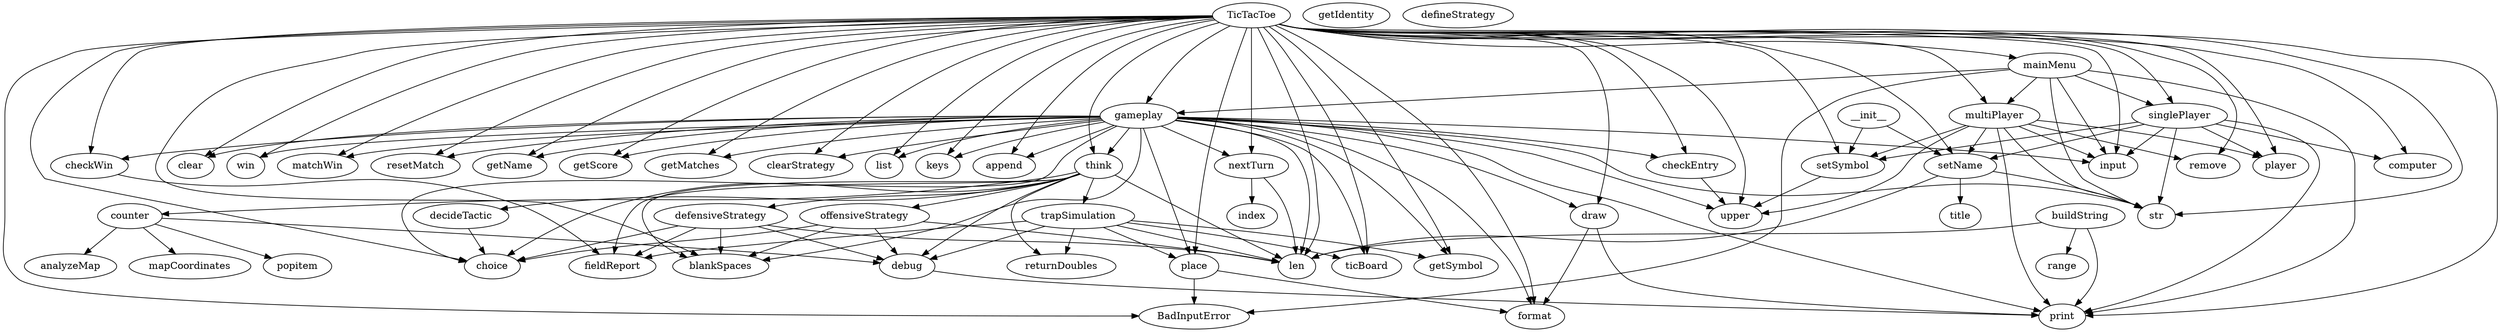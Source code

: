 strict digraph  {
__init__;
draw;
print;
format;
place;
BadInputError;
clear;
fieldReport;
returnDoubles;
checkWin;
checkEntry;
upper;
buildString;
len;
range;
blankSpaces;
setName;
str;
title;
setSymbol;
win;
matchWin;
resetMatch;
getSymbol;
getName;
getIdentity;
getScore;
getMatches;
mapCoordinates;
analyzeMap;
defineStrategy;
decideTactic;
choice;
clearStrategy;
counter;
popitem;
debug;
trapSimulation;
ticBoard;
offensiveStrategy;
defensiveStrategy;
think;
nextTurn;
index;
mainMenu;
input;
singlePlayer;
gameplay;
multiPlayer;
player;
computer;
remove;
list;
keys;
append;
TicTacToe;
__init__ -> setName;
__init__ -> setSymbol;
draw -> print;
draw -> format;
place -> BadInputError;
place -> format;
checkWin -> fieldReport;
checkEntry -> upper;
buildString -> len;
buildString -> print;
buildString -> range;
setName -> len;
setName -> str;
setName -> title;
setSymbol -> upper;
decideTactic -> choice;
counter -> popitem;
counter -> analyzeMap;
counter -> mapCoordinates;
counter -> debug;
debug -> print;
trapSimulation -> ticBoard;
trapSimulation -> place;
trapSimulation -> getSymbol;
trapSimulation -> returnDoubles;
trapSimulation -> fieldReport;
trapSimulation -> len;
trapSimulation -> debug;
offensiveStrategy -> len;
offensiveStrategy -> blankSpaces;
offensiveStrategy -> debug;
offensiveStrategy -> choice;
defensiveStrategy -> debug;
defensiveStrategy -> len;
defensiveStrategy -> blankSpaces;
defensiveStrategy -> fieldReport;
defensiveStrategy -> choice;
think -> fieldReport;
think -> returnDoubles;
think -> blankSpaces;
think -> counter;
think -> trapSimulation;
think -> len;
think -> decideTactic;
think -> offensiveStrategy;
think -> defensiveStrategy;
think -> debug;
think -> choice;
nextTurn -> index;
nextTurn -> len;
mainMenu -> print;
mainMenu -> str;
mainMenu -> input;
mainMenu -> singlePlayer;
mainMenu -> gameplay;
mainMenu -> multiPlayer;
mainMenu -> BadInputError;
singlePlayer -> player;
singlePlayer -> print;
singlePlayer -> str;
singlePlayer -> input;
singlePlayer -> setName;
singlePlayer -> setSymbol;
singlePlayer -> computer;
gameplay -> print;
gameplay -> format;
gameplay -> getName;
gameplay -> ticBoard;
gameplay -> list;
gameplay -> keys;
gameplay -> choice;
gameplay -> draw;
gameplay -> upper;
gameplay -> str;
gameplay -> input;
gameplay -> checkEntry;
gameplay -> think;
gameplay -> place;
gameplay -> getSymbol;
gameplay -> append;
gameplay -> checkWin;
gameplay -> nextTurn;
gameplay -> getMatches;
gameplay -> win;
gameplay -> resetMatch;
gameplay -> matchWin;
gameplay -> clearStrategy;
gameplay -> clear;
gameplay -> len;
gameplay -> blankSpaces;
gameplay -> getScore;
multiPlayer -> player;
multiPlayer -> print;
multiPlayer -> str;
multiPlayer -> input;
multiPlayer -> setName;
multiPlayer -> setSymbol;
multiPlayer -> remove;
multiPlayer -> upper;
TicTacToe -> print;
TicTacToe -> str;
TicTacToe -> input;
TicTacToe -> singlePlayer;
TicTacToe -> gameplay;
TicTacToe -> multiPlayer;
TicTacToe -> BadInputError;
TicTacToe -> player;
TicTacToe -> setName;
TicTacToe -> setSymbol;
TicTacToe -> computer;
TicTacToe -> remove;
TicTacToe -> upper;
TicTacToe -> format;
TicTacToe -> getName;
TicTacToe -> ticBoard;
TicTacToe -> list;
TicTacToe -> keys;
TicTacToe -> choice;
TicTacToe -> draw;
TicTacToe -> checkEntry;
TicTacToe -> think;
TicTacToe -> place;
TicTacToe -> getSymbol;
TicTacToe -> append;
TicTacToe -> checkWin;
TicTacToe -> nextTurn;
TicTacToe -> getMatches;
TicTacToe -> win;
TicTacToe -> resetMatch;
TicTacToe -> matchWin;
TicTacToe -> clearStrategy;
TicTacToe -> clear;
TicTacToe -> len;
TicTacToe -> blankSpaces;
TicTacToe -> getScore;
TicTacToe -> mainMenu;
}

